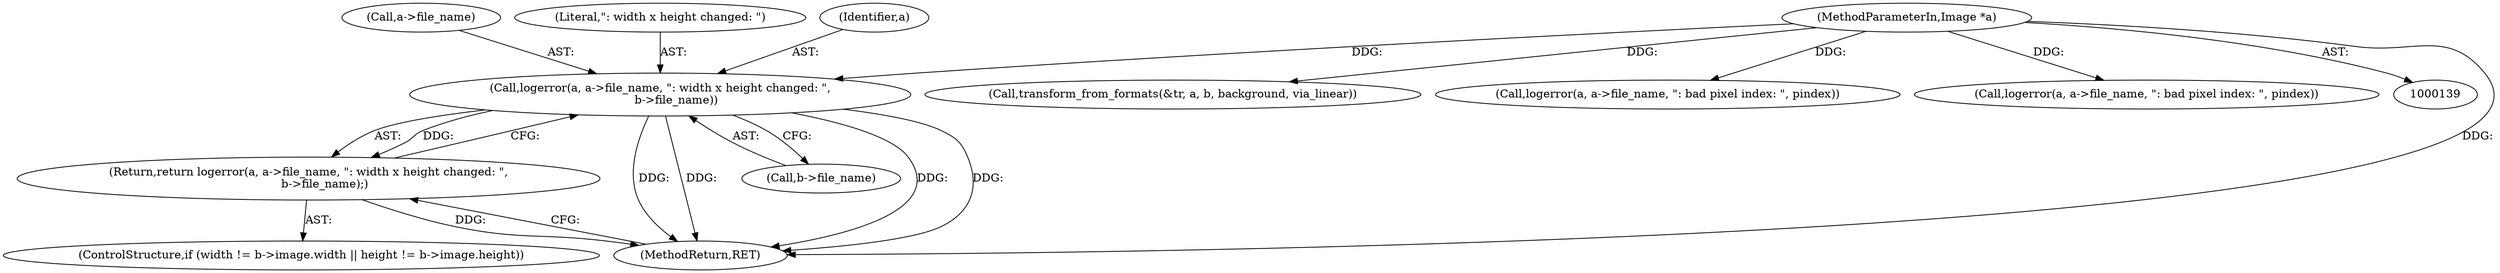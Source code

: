 digraph "0_Android_9d4853418ab2f754c2b63e091c29c5529b8b86ca_27@pointer" {
"1000238" [label="(Call,logerror(a, a->file_name, \": width x height changed: \",\n         b->file_name))"];
"1000140" [label="(MethodParameterIn,Image *a)"];
"1000237" [label="(Return,return logerror(a, a->file_name, \": width x height changed: \",\n         b->file_name);)"];
"1000238" [label="(Call,logerror(a, a->file_name, \": width x height changed: \",\n         b->file_name))"];
"1000243" [label="(Literal,\": width x height changed: \")"];
"1000244" [label="(Call,b->file_name)"];
"1001128" [label="(MethodReturn,RET)"];
"1000247" [label="(Call,transform_from_formats(&tr, a, b, background, via_linear))"];
"1000487" [label="(Call,logerror(a, a->file_name, \": bad pixel index: \", pindex))"];
"1000239" [label="(Identifier,a)"];
"1000140" [label="(MethodParameterIn,Image *a)"];
"1000221" [label="(ControlStructure,if (width != b->image.width || height != b->image.height))"];
"1000240" [label="(Call,a->file_name)"];
"1000237" [label="(Return,return logerror(a, a->file_name, \": width x height changed: \",\n         b->file_name);)"];
"1000641" [label="(Call,logerror(a, a->file_name, \": bad pixel index: \", pindex))"];
"1000238" -> "1000237"  [label="AST: "];
"1000238" -> "1000244"  [label="CFG: "];
"1000239" -> "1000238"  [label="AST: "];
"1000240" -> "1000238"  [label="AST: "];
"1000243" -> "1000238"  [label="AST: "];
"1000244" -> "1000238"  [label="AST: "];
"1000237" -> "1000238"  [label="CFG: "];
"1000238" -> "1001128"  [label="DDG: "];
"1000238" -> "1001128"  [label="DDG: "];
"1000238" -> "1001128"  [label="DDG: "];
"1000238" -> "1001128"  [label="DDG: "];
"1000238" -> "1000237"  [label="DDG: "];
"1000140" -> "1000238"  [label="DDG: "];
"1000140" -> "1000139"  [label="AST: "];
"1000140" -> "1001128"  [label="DDG: "];
"1000140" -> "1000247"  [label="DDG: "];
"1000140" -> "1000487"  [label="DDG: "];
"1000140" -> "1000641"  [label="DDG: "];
"1000237" -> "1000221"  [label="AST: "];
"1001128" -> "1000237"  [label="CFG: "];
"1000237" -> "1001128"  [label="DDG: "];
}
